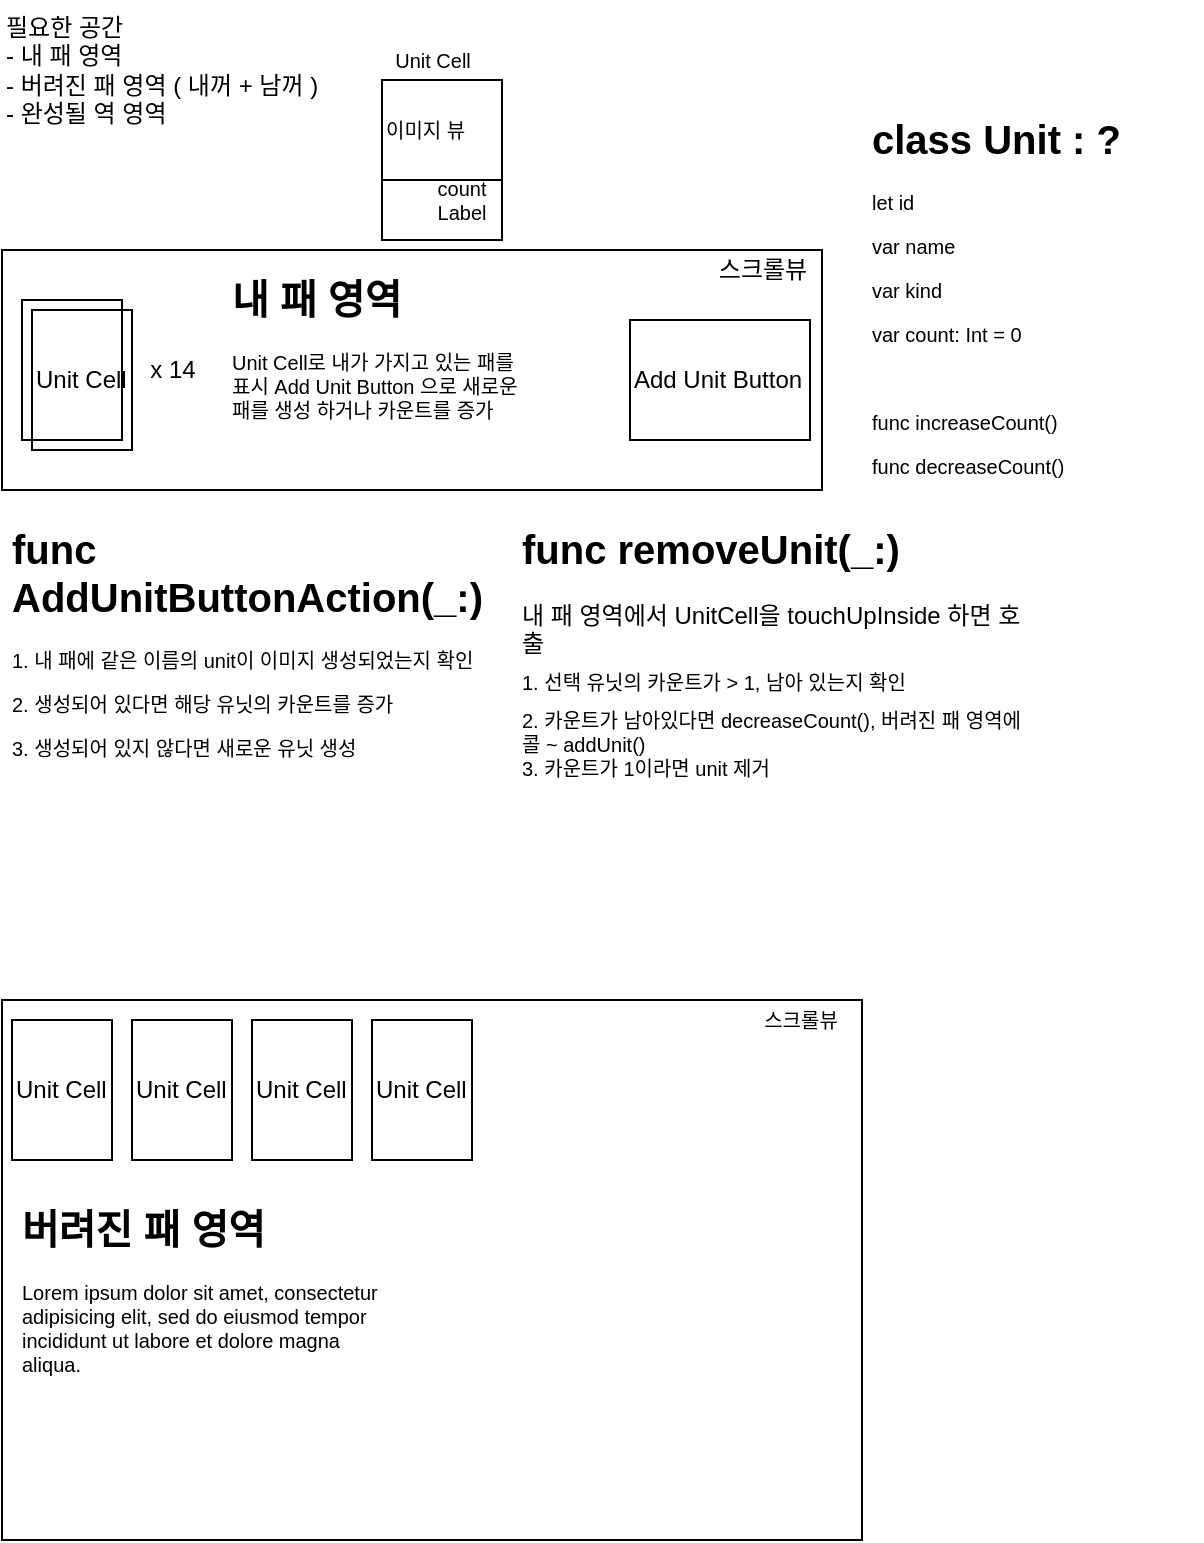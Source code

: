 <mxfile version="15.7.3" type="device"><diagram id="jmzoxVK11LdkpRMKuCYx" name="페이지-1"><mxGraphModel dx="815" dy="503" grid="1" gridSize="10" guides="1" tooltips="1" connect="1" arrows="1" fold="1" page="1" pageScale="1" pageWidth="827" pageHeight="1169" math="0" shadow="0"><root><mxCell id="0"/><mxCell id="1" parent="0"/><mxCell id="i-_ZDnT-4kn0VsEKCPAk-14" value="" style="rounded=0;whiteSpace=wrap;html=1;fontSize=10;fillColor=none;gradientColor=#ffffff;align=left;" vertex="1" parent="1"><mxGeometry x="10" y="510" width="430" height="270" as="geometry"/></mxCell><mxCell id="i-_ZDnT-4kn0VsEKCPAk-5" value="" style="whiteSpace=wrap;html=1;align=left;gradientColor=#ffffff;fillColor=none;" vertex="1" parent="1"><mxGeometry x="10" y="135" width="410" height="120" as="geometry"/></mxCell><mxCell id="i-_ZDnT-4kn0VsEKCPAk-1" value="필요한 공간&lt;br&gt;- 내 패 영역&lt;br&gt;- 버려진 패 영역 ( 내꺼 + 남꺼 )&lt;br&gt;- 완성될 역 영역" style="text;html=1;strokeColor=none;fillColor=none;align=left;verticalAlign=middle;whiteSpace=wrap;rounded=0;" vertex="1" parent="1"><mxGeometry x="10" y="10" width="170" height="70" as="geometry"/></mxCell><mxCell id="i-_ZDnT-4kn0VsEKCPAk-6" value="" style="rounded=0;whiteSpace=wrap;html=1;fillColor=none;gradientColor=#ffffff;align=left;" vertex="1" parent="1"><mxGeometry x="20" y="160" width="50" height="70" as="geometry"/></mxCell><mxCell id="i-_ZDnT-4kn0VsEKCPAk-7" value="스크롤뷰" style="text;html=1;align=center;verticalAlign=middle;resizable=0;points=[];autosize=1;strokeColor=none;fillColor=none;" vertex="1" parent="1"><mxGeometry x="360" y="135" width="60" height="20" as="geometry"/></mxCell><mxCell id="i-_ZDnT-4kn0VsEKCPAk-8" value="x 14" style="text;html=1;align=center;verticalAlign=middle;resizable=0;points=[];autosize=1;strokeColor=none;fillColor=none;" vertex="1" parent="1"><mxGeometry x="75" y="185" width="40" height="20" as="geometry"/></mxCell><mxCell id="i-_ZDnT-4kn0VsEKCPAk-9" value="Add Unit Button" style="rounded=0;whiteSpace=wrap;html=1;fillColor=none;gradientColor=#ffffff;align=left;" vertex="1" parent="1"><mxGeometry x="324" y="170" width="90" height="60" as="geometry"/></mxCell><mxCell id="i-_ZDnT-4kn0VsEKCPAk-10" value="&lt;h1 style=&quot;font-size: 20px&quot;&gt;&lt;font style=&quot;font-size: 20px&quot;&gt;class Unit : ?&lt;/font&gt;&lt;/h1&gt;&lt;p style=&quot;font-size: 10px&quot;&gt;let id&lt;/p&gt;&lt;p style=&quot;font-size: 10px&quot;&gt;&lt;font style=&quot;font-size: 10px&quot;&gt;var name&lt;/font&gt;&lt;/p&gt;&lt;p style=&quot;font-size: 10px&quot;&gt;&lt;font style=&quot;font-size: 10px&quot;&gt;var kind&lt;/font&gt;&lt;/p&gt;&lt;p style=&quot;font-size: 10px&quot;&gt;&lt;font style=&quot;font-size: 10px&quot;&gt;var count: Int = 0&lt;/font&gt;&lt;/p&gt;&lt;p style=&quot;font-size: 10px&quot;&gt;&lt;font style=&quot;font-size: 10px&quot;&gt;&lt;br&gt;&lt;/font&gt;&lt;/p&gt;&lt;p style=&quot;font-size: 10px&quot;&gt;&lt;font style=&quot;font-size: 10px&quot;&gt;func increaseCount()&lt;/font&gt;&lt;/p&gt;&lt;p style=&quot;font-size: 10px&quot;&gt;&lt;font style=&quot;font-size: 10px&quot;&gt;func decreaseCount()&lt;/font&gt;&lt;/p&gt;&lt;p style=&quot;font-size: 10px&quot;&gt;&lt;br&gt;&lt;/p&gt;" style="text;html=1;strokeColor=none;fillColor=none;spacing=5;spacingTop=-20;whiteSpace=wrap;overflow=hidden;rounded=0;align=left;" vertex="1" parent="1"><mxGeometry x="440" y="65" width="170" height="190" as="geometry"/></mxCell><mxCell id="i-_ZDnT-4kn0VsEKCPAk-13" value="스크롤뷰" style="text;html=1;align=center;verticalAlign=middle;resizable=0;points=[];autosize=1;strokeColor=none;fillColor=none;fontSize=10;" vertex="1" parent="1"><mxGeometry x="384" y="510" width="50" height="20" as="geometry"/></mxCell><mxCell id="i-_ZDnT-4kn0VsEKCPAk-16" value="Unit Cell" style="rounded=0;whiteSpace=wrap;html=1;fillColor=none;gradientColor=#ffffff;align=left;" vertex="1" parent="1"><mxGeometry x="25" y="165" width="50" height="70" as="geometry"/></mxCell><mxCell id="i-_ZDnT-4kn0VsEKCPAk-17" value="" style="rounded=0;whiteSpace=wrap;html=1;fillColor=none;gradientColor=#ffffff;align=left;" vertex="1" parent="1"><mxGeometry x="200" y="50" width="60" height="80" as="geometry"/></mxCell><mxCell id="i-_ZDnT-4kn0VsEKCPAk-18" value="Unit Cell" style="text;html=1;align=center;verticalAlign=middle;resizable=0;points=[];autosize=1;strokeColor=none;fillColor=none;fontSize=10;" vertex="1" parent="1"><mxGeometry x="200" y="30" width="50" height="20" as="geometry"/></mxCell><mxCell id="i-_ZDnT-4kn0VsEKCPAk-19" value="이미지 뷰" style="rounded=0;whiteSpace=wrap;html=1;fontSize=10;fillColor=none;gradientColor=#ffffff;align=left;" vertex="1" parent="1"><mxGeometry x="200" y="50" width="60" height="50" as="geometry"/></mxCell><mxCell id="i-_ZDnT-4kn0VsEKCPAk-20" value="count Label" style="text;html=1;strokeColor=none;fillColor=none;align=center;verticalAlign=middle;whiteSpace=wrap;rounded=0;fontSize=10;" vertex="1" parent="1"><mxGeometry x="220" y="100" width="40" height="20" as="geometry"/></mxCell><mxCell id="i-_ZDnT-4kn0VsEKCPAk-22" value="Unit Cell" style="rounded=0;whiteSpace=wrap;html=1;fillColor=none;gradientColor=#ffffff;align=left;" vertex="1" parent="1"><mxGeometry x="15" y="520" width="50" height="70" as="geometry"/></mxCell><mxCell id="i-_ZDnT-4kn0VsEKCPAk-23" value="Unit Cell" style="rounded=0;whiteSpace=wrap;html=1;fillColor=none;gradientColor=#ffffff;align=left;" vertex="1" parent="1"><mxGeometry x="75" y="520" width="50" height="70" as="geometry"/></mxCell><mxCell id="i-_ZDnT-4kn0VsEKCPAk-24" value="Unit Cell" style="rounded=0;whiteSpace=wrap;html=1;fillColor=none;gradientColor=#ffffff;align=left;" vertex="1" parent="1"><mxGeometry x="135" y="520" width="50" height="70" as="geometry"/></mxCell><mxCell id="i-_ZDnT-4kn0VsEKCPAk-25" value="Unit Cell" style="rounded=0;whiteSpace=wrap;html=1;fillColor=none;gradientColor=#ffffff;align=left;" vertex="1" parent="1"><mxGeometry x="195" y="520" width="50" height="70" as="geometry"/></mxCell><mxCell id="i-_ZDnT-4kn0VsEKCPAk-26" value="&lt;h1&gt;버려진 패 영역&lt;/h1&gt;&lt;p&gt;Lorem ipsum dolor sit amet, consectetur adipisicing elit, sed do eiusmod tempor incididunt ut labore et dolore magna aliqua.&lt;/p&gt;" style="text;html=1;strokeColor=none;fillColor=none;spacing=5;spacingTop=-20;whiteSpace=wrap;overflow=hidden;rounded=0;fontSize=10;align=left;" vertex="1" parent="1"><mxGeometry x="15" y="610" width="190" height="120" as="geometry"/></mxCell><mxCell id="i-_ZDnT-4kn0VsEKCPAk-27" value="&lt;h1&gt;내 패 영역&lt;/h1&gt;&lt;p&gt;Unit Cell로 내가 가지고 있는 패를 표시 Add Unit Button 으로 새로운 패를 생성 하거나 카운트를 증가&lt;/p&gt;" style="text;html=1;strokeColor=none;fillColor=none;spacing=5;spacingTop=-20;whiteSpace=wrap;overflow=hidden;rounded=0;fontSize=10;align=left;" vertex="1" parent="1"><mxGeometry x="120" y="145" width="160" height="90" as="geometry"/></mxCell><mxCell id="i-_ZDnT-4kn0VsEKCPAk-29" value="&lt;h1 style=&quot;font-size: 20px&quot;&gt;func AddUnitButtonAction(_:)&lt;/h1&gt;&lt;h1 style=&quot;font-size: 10px&quot;&gt;&lt;font style=&quot;font-size: 10px&quot;&gt;&lt;span style=&quot;font-weight: normal&quot;&gt;1. 내 패에 같은 이름의 unit이 이미지 생성되었는지 확인&lt;/span&gt;&lt;br&gt;&lt;/font&gt;&lt;/h1&gt;&lt;h1 style=&quot;font-size: 10px&quot;&gt;&lt;p style=&quot;font-weight: 400 ; font-size: 10px&quot;&gt;2. 생성되어 있다면 해당 유닛의 카운트를 증가&lt;/p&gt;&lt;p style=&quot;font-size: 10px ; font-weight: 400&quot;&gt;3. 생성되어 있지 않다면 새로운 유닛 생성&lt;/p&gt;&lt;/h1&gt;" style="text;html=1;strokeColor=none;fillColor=none;spacing=5;spacingTop=-20;whiteSpace=wrap;overflow=hidden;rounded=0;align=left;" vertex="1" parent="1"><mxGeometry x="10" y="270" width="250" height="140" as="geometry"/></mxCell><mxCell id="i-_ZDnT-4kn0VsEKCPAk-30" value="&lt;h1 style=&quot;font-size: 20px&quot;&gt;func removeUnit(_:)&lt;/h1&gt;&lt;div&gt;내 패 영역에서 UnitCell을 touchUpInside 하면 호출&lt;/div&gt;&lt;h1 style=&quot;font-size: 10px&quot;&gt;&lt;span style=&quot;font-weight: 400&quot;&gt;&lt;font style=&quot;font-size: 10px&quot;&gt;1. 선택 유닛의 카운트가 &amp;gt; 1, 남아 있는지 확인&lt;/font&gt;&lt;/span&gt;&lt;/h1&gt;&lt;div style=&quot;font-size: 10px&quot;&gt;&lt;font style=&quot;font-size: 10px&quot;&gt;2. 카운트가 남아있다면 decreaseCount(), 버려진 패 영역에 콜 ~ addUnit()&amp;nbsp;&lt;/font&gt;&lt;/div&gt;&lt;div style=&quot;font-size: 10px&quot;&gt;&lt;font style=&quot;font-size: 10px&quot;&gt;3. 카운트가 1이라면 unit 제거&amp;nbsp;&lt;/font&gt;&lt;/div&gt;" style="text;html=1;strokeColor=none;fillColor=none;spacing=5;spacingTop=-20;whiteSpace=wrap;overflow=hidden;rounded=0;align=left;" vertex="1" parent="1"><mxGeometry x="265" y="270" width="265" height="140" as="geometry"/></mxCell></root></mxGraphModel></diagram></mxfile>